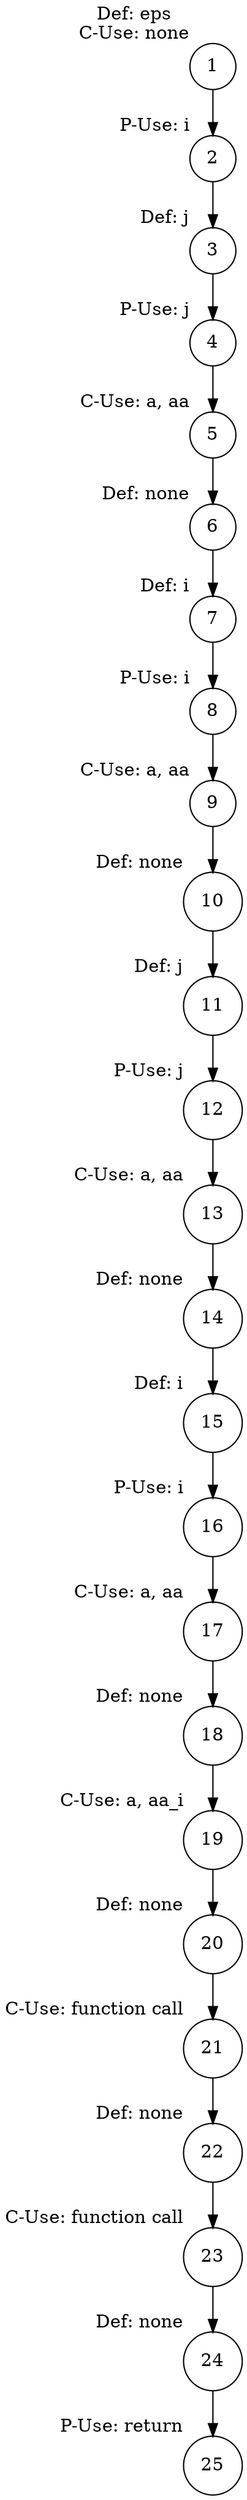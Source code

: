 digraph main_function {
    rankdir=TB;
    node [shape=circle];
    
    1 [label="1", xlabel="Def: eps\nC-Use: none"];
    2 [label="2", xlabel="P-Use: i"];
    3 [label="3", xlabel="Def: j"];
    4 [label="4", xlabel="P-Use: j"];
    5 [label="5", xlabel="C-Use: a, aa"];
    6 [label="6", xlabel="Def: none"];
    7 [label="7", xlabel="Def: i"];
    8 [label="8", xlabel="P-Use: i"];
    9 [label="9", xlabel="C-Use: a, aa"];
    10 [label="10", xlabel="Def: none"];
    11 [label="11", xlabel="Def: j"];
    12 [label="12", xlabel="P-Use: j"];
    13 [label="13", xlabel="C-Use: a, aa"];
    14 [label="14", xlabel="Def: none"];
    15 [label="15", xlabel="Def: i"];
    16 [label="16", xlabel="P-Use: i"];
    17 [label="17", xlabel="C-Use: a, aa"];
    18 [label="18", xlabel="Def: none"];
    19 [label="19", xlabel="C-Use: a, aa_i"];
    20 [label="20", xlabel="Def: none"];
    21 [label="21", xlabel="C-Use: function call"];
    22 [label="22", xlabel="Def: none"];
    23 [label="23", xlabel="C-Use: function call"];
    24 [label="24", xlabel="Def: none"];
    25 [label="25", xlabel="P-Use: return"];
    
    1 -> 2;
    2 -> 3;
    3 -> 4;
    4 -> 5;
    5 -> 6;
    6 -> 7;
    7 -> 8;
    8 -> 9;
    9 -> 10;
    10 -> 11;
    11 -> 12;
    12 -> 13;
    13 -> 14;
    14 -> 15;
    15 -> 16;
    16 -> 17;
    17 -> 18;
    18 -> 19;
    19 -> 20;
    20 -> 21;
    21 -> 22;
    22 -> 23;
    23 -> 24;
    24 -> 25;
}